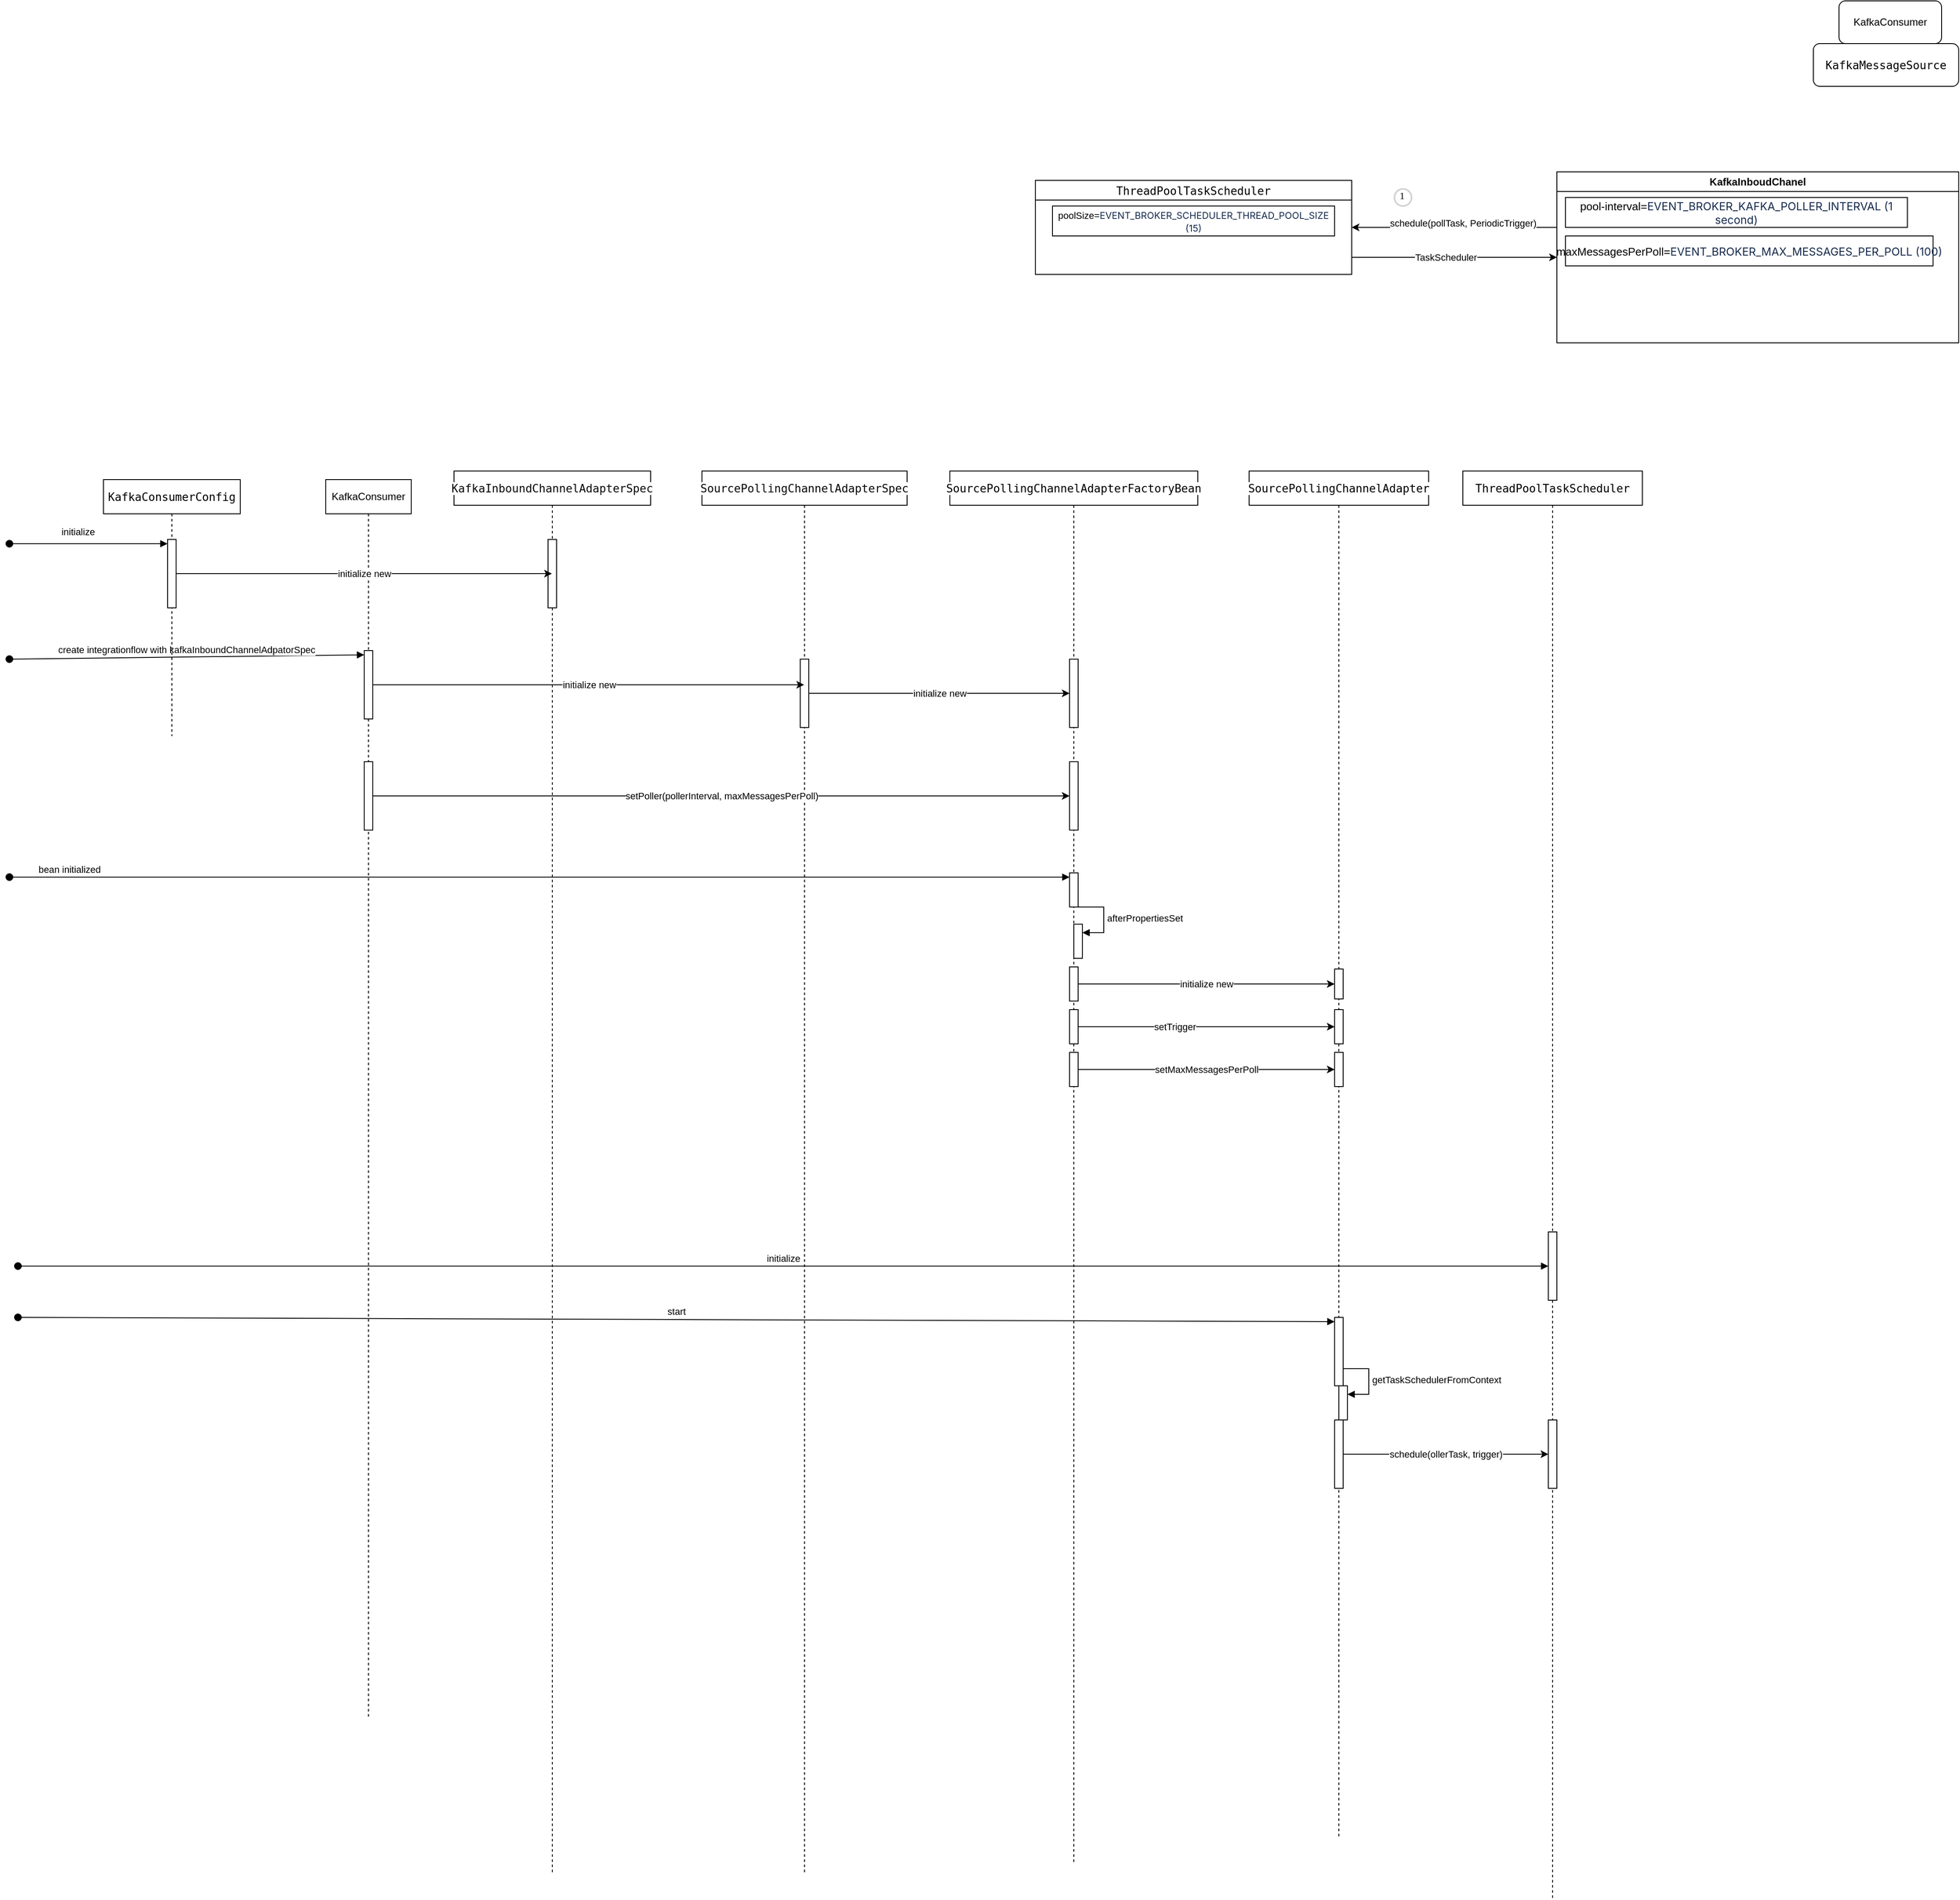 <mxfile version="24.4.2" type="github">
  <diagram name="Page-1" id="fZzsu9hmyL7Nlfl3KdEv">
    <mxGraphModel dx="3906" dy="1148" grid="1" gridSize="10" guides="1" tooltips="1" connect="1" arrows="1" fold="1" page="1" pageScale="1" pageWidth="850" pageHeight="1100" math="0" shadow="0">
      <root>
        <mxCell id="0" />
        <mxCell id="1" parent="0" />
        <mxCell id="QlcWedHpRXv3R7vnOEsD-1" value="&lt;div style=&quot;background-color:#ffffff;color:#080808&quot;&gt;&lt;pre style=&quot;font-family:&#39;JetBrains Mono&#39;,monospace;font-size:9.8pt;&quot;&gt;&lt;span style=&quot;color:#000000;&quot;&gt;KafkaMessageSource&lt;/span&gt;&lt;/pre&gt;&lt;/div&gt;" style="rounded=1;whiteSpace=wrap;html=1;" parent="1" vertex="1">
          <mxGeometry x="660" y="70" width="170" height="50" as="geometry" />
        </mxCell>
        <mxCell id="QlcWedHpRXv3R7vnOEsD-2" value="KafkaConsumer" style="rounded=1;whiteSpace=wrap;html=1;" parent="1" vertex="1">
          <mxGeometry x="690" y="20" width="120" height="50" as="geometry" />
        </mxCell>
        <mxCell id="QlcWedHpRXv3R7vnOEsD-10" value="KafkaInboudChanel" style="swimlane;whiteSpace=wrap;html=1;" parent="1" vertex="1">
          <mxGeometry x="360" y="220" width="470" height="200" as="geometry" />
        </mxCell>
        <mxCell id="QlcWedHpRXv3R7vnOEsD-9" value="&lt;font style=&quot;font-size: 13px;&quot;&gt;pool-interval=&lt;span style=&quot;color: rgb(23, 43, 77); font-family: -apple-system, BlinkMacSystemFont, &amp;quot;Segoe UI&amp;quot;, Roboto, Oxygen, Ubuntu, &amp;quot;Fira Sans&amp;quot;, &amp;quot;Droid Sans&amp;quot;, &amp;quot;Helvetica Neue&amp;quot;, sans-serif; text-align: start; background-color: rgb(255, 255, 255);&quot;&gt;EVENT_BROKER_KAFKA_POLLER_INTERVAL&lt;/span&gt;&lt;span style=&quot;color: rgb(23, 43, 77); font-family: -apple-system, BlinkMacSystemFont, &amp;quot;Segoe UI&amp;quot;, Roboto, Oxygen, Ubuntu, &amp;quot;Fira Sans&amp;quot;, &amp;quot;Droid Sans&amp;quot;, &amp;quot;Helvetica Neue&amp;quot;, sans-serif;&quot;&gt;&amp;nbsp;(1 second)&lt;/span&gt;&lt;/font&gt;" style="rounded=0;whiteSpace=wrap;html=1;align=center;" parent="QlcWedHpRXv3R7vnOEsD-10" vertex="1">
          <mxGeometry x="10" y="30" width="400" height="35" as="geometry" />
        </mxCell>
        <mxCell id="QlcWedHpRXv3R7vnOEsD-19" value="&lt;div style=&quot;text-align: start;&quot;&gt;&lt;span style=&quot;font-size: 13px; background-color: initial;&quot;&gt;maxMessagesPerPoll=&lt;/span&gt;&lt;span style=&quot;background-color: initial; font-size: 13px;&quot;&gt;&lt;font face=&quot;-apple-system, BlinkMacSystemFont, Segoe UI, Roboto, Oxygen, Ubuntu, Fira Sans, Droid Sans, Helvetica Neue, sans-serif&quot; color=&quot;#172b4d&quot;&gt;EVENT_BROKER_MAX_MESSAGES_PER_POLL&lt;/font&gt;&lt;/span&gt;&lt;span style=&quot;font-size: 13px; background-color: initial; color: rgb(23, 43, 77); font-family: -apple-system, BlinkMacSystemFont, &amp;quot;Segoe UI&amp;quot;, Roboto, Oxygen, Ubuntu, &amp;quot;Fira Sans&amp;quot;, &amp;quot;Droid Sans&amp;quot;, &amp;quot;Helvetica Neue&amp;quot;, sans-serif;&quot;&gt;&amp;nbsp;(100)&lt;/span&gt;&lt;/div&gt;" style="rounded=0;whiteSpace=wrap;html=1;align=center;" parent="QlcWedHpRXv3R7vnOEsD-10" vertex="1">
          <mxGeometry x="10" y="75" width="430" height="35" as="geometry" />
        </mxCell>
        <mxCell id="QlcWedHpRXv3R7vnOEsD-18" value="TaskScheduler" style="edgeStyle=orthogonalEdgeStyle;rounded=0;orthogonalLoop=1;jettySize=auto;html=1;entryX=0;entryY=0.5;entryDx=0;entryDy=0;" parent="1" source="QlcWedHpRXv3R7vnOEsD-13" target="QlcWedHpRXv3R7vnOEsD-10" edge="1">
          <mxGeometry x="-0.083" relative="1" as="geometry">
            <Array as="points">
              <mxPoint x="240" y="320" />
              <mxPoint x="240" y="320" />
            </Array>
            <mxPoint as="offset" />
          </mxGeometry>
        </mxCell>
        <mxCell id="QlcWedHpRXv3R7vnOEsD-13" value="&lt;pre style=&quot;color: rgb(8, 8, 8); font-weight: 400; font-family: &amp;quot;JetBrains Mono&amp;quot;, monospace; font-size: 9.8pt;&quot;&gt;&lt;span style=&quot;color: rgb(0, 0, 0);&quot;&gt;ThreadPoolTaskScheduler&lt;/span&gt;&lt;/pre&gt;" style="swimlane;whiteSpace=wrap;html=1;" parent="1" vertex="1">
          <mxGeometry x="-250" y="230" width="370" height="110" as="geometry" />
        </mxCell>
        <mxCell id="QlcWedHpRXv3R7vnOEsD-6" value="&lt;font style=&quot;font-size: 11px;&quot;&gt;poolSize=&lt;span style=&quot;color: rgb(23, 43, 77); font-family: -apple-system, BlinkMacSystemFont, &amp;quot;Segoe UI&amp;quot;, Roboto, Oxygen, Ubuntu, &amp;quot;Fira Sans&amp;quot;, &amp;quot;Droid Sans&amp;quot;, &amp;quot;Helvetica Neue&amp;quot;, sans-serif;&quot;&gt;EVENT_BROKER_SCHEDULER_THREAD_POOL_SIZE (15)&lt;/span&gt;&lt;/font&gt;" style="rounded=0;whiteSpace=wrap;html=1;align=center;" parent="QlcWedHpRXv3R7vnOEsD-13" vertex="1">
          <mxGeometry x="20" y="30" width="330" height="35" as="geometry" />
        </mxCell>
        <mxCell id="QlcWedHpRXv3R7vnOEsD-14" value="&lt;div&gt;schedule(pollTask, PeriodicTrigger)&lt;/div&gt;" style="edgeStyle=orthogonalEdgeStyle;rounded=0;orthogonalLoop=1;jettySize=auto;html=1;entryX=1;entryY=0.5;entryDx=0;entryDy=0;exitX=0;exitY=0.25;exitDx=0;exitDy=0;" parent="1" source="QlcWedHpRXv3R7vnOEsD-10" target="QlcWedHpRXv3R7vnOEsD-13" edge="1">
          <mxGeometry x="-0.02" y="-5" relative="1" as="geometry">
            <mxPoint x="320" y="275" as="sourcePoint" />
            <Array as="points">
              <mxPoint x="360" y="285" />
            </Array>
            <mxPoint as="offset" />
          </mxGeometry>
        </mxCell>
        <mxCell id="QlcWedHpRXv3R7vnOEsD-15" value="1" style="ellipse;whiteSpace=wrap;html=1;aspect=fixed;strokeWidth=2;fontFamily=Tahoma;spacingBottom=4;spacingRight=2;strokeColor=#d3d3d3;" parent="1" vertex="1">
          <mxGeometry x="170" y="240" width="20" height="20" as="geometry" />
        </mxCell>
        <mxCell id="QlcWedHpRXv3R7vnOEsD-20" value="&lt;div style=&quot;background-color:#ffffff;color:#080808&quot;&gt;&lt;pre style=&quot;font-family:&#39;JetBrains Mono&#39;,monospace;font-size:9.8pt;&quot;&gt;&lt;span style=&quot;color:#000000;&quot;&gt;SourcePollingChannelAdapter&lt;/span&gt;&lt;/pre&gt;&lt;/div&gt;" style="shape=umlLifeline;perimeter=lifelinePerimeter;whiteSpace=wrap;html=1;container=1;dropTarget=0;collapsible=0;recursiveResize=0;outlineConnect=0;portConstraint=eastwest;newEdgeStyle={&quot;curved&quot;:0,&quot;rounded&quot;:0};" parent="1" vertex="1">
          <mxGeometry y="570" width="210" height="1600" as="geometry" />
        </mxCell>
        <mxCell id="QlcWedHpRXv3R7vnOEsD-53" value="" style="html=1;points=[[0,0,0,0,5],[0,1,0,0,-5],[1,0,0,0,5],[1,1,0,0,-5]];perimeter=orthogonalPerimeter;outlineConnect=0;targetShapes=umlLifeline;portConstraint=eastwest;newEdgeStyle={&quot;curved&quot;:0,&quot;rounded&quot;:0};" parent="QlcWedHpRXv3R7vnOEsD-20" vertex="1">
          <mxGeometry x="100" y="582.5" width="10" height="35" as="geometry" />
        </mxCell>
        <mxCell id="QlcWedHpRXv3R7vnOEsD-94" value="" style="html=1;points=[[0,0,0,0,5],[0,1,0,0,-5],[1,0,0,0,5],[1,1,0,0,-5]];perimeter=orthogonalPerimeter;outlineConnect=0;targetShapes=umlLifeline;portConstraint=eastwest;newEdgeStyle={&quot;curved&quot;:0,&quot;rounded&quot;:0};" parent="QlcWedHpRXv3R7vnOEsD-20" vertex="1">
          <mxGeometry x="100" y="680" width="10" height="40" as="geometry" />
        </mxCell>
        <mxCell id="M7ghHzg6LirNKr-ro0C7-3" value="" style="html=1;points=[[0,0,0,0,5],[0,1,0,0,-5],[1,0,0,0,5],[1,1,0,0,-5]];perimeter=orthogonalPerimeter;outlineConnect=0;targetShapes=umlLifeline;portConstraint=eastwest;newEdgeStyle={&quot;curved&quot;:0,&quot;rounded&quot;:0};" vertex="1" parent="QlcWedHpRXv3R7vnOEsD-20">
          <mxGeometry x="100" y="990" width="10" height="80" as="geometry" />
        </mxCell>
        <mxCell id="M7ghHzg6LirNKr-ro0C7-5" value="" style="html=1;points=[[0,0,0,0,5],[0,1,0,0,-5],[1,0,0,0,5],[1,1,0,0,-5]];perimeter=orthogonalPerimeter;outlineConnect=0;targetShapes=umlLifeline;portConstraint=eastwest;newEdgeStyle={&quot;curved&quot;:0,&quot;rounded&quot;:0};" vertex="1" parent="QlcWedHpRXv3R7vnOEsD-20">
          <mxGeometry x="105" y="1070" width="10" height="40" as="geometry" />
        </mxCell>
        <mxCell id="M7ghHzg6LirNKr-ro0C7-6" value="getTaskSchedulerFromContext" style="html=1;align=left;spacingLeft=2;endArrow=block;rounded=0;edgeStyle=orthogonalEdgeStyle;curved=0;rounded=0;" edge="1" target="M7ghHzg6LirNKr-ro0C7-5" parent="QlcWedHpRXv3R7vnOEsD-20">
          <mxGeometry relative="1" as="geometry">
            <mxPoint x="110" y="1050" as="sourcePoint" />
            <Array as="points">
              <mxPoint x="140" y="1080" />
            </Array>
          </mxGeometry>
        </mxCell>
        <mxCell id="M7ghHzg6LirNKr-ro0C7-7" value="" style="html=1;points=[[0,0,0,0,5],[0,1,0,0,-5],[1,0,0,0,5],[1,1,0,0,-5]];perimeter=orthogonalPerimeter;outlineConnect=0;targetShapes=umlLifeline;portConstraint=eastwest;newEdgeStyle={&quot;curved&quot;:0,&quot;rounded&quot;:0};" vertex="1" parent="QlcWedHpRXv3R7vnOEsD-20">
          <mxGeometry x="100" y="1110" width="10" height="80" as="geometry" />
        </mxCell>
        <mxCell id="QlcWedHpRXv3R7vnOEsD-21" value="&lt;div style=&quot;background-color:#ffffff;color:#080808&quot;&gt;&lt;pre style=&quot;font-family:&#39;JetBrains Mono&#39;,monospace;font-size:9.8pt;&quot;&gt;&lt;pre style=&quot;background-color: rgb(251, 251, 251); font-family: &amp;quot;JetBrains Mono&amp;quot;, monospace; font-size: 9.8pt;&quot;&gt;&lt;span style=&quot;color: rgb(0, 0, 0);&quot;&gt;ThreadPoolTaskScheduler&lt;/span&gt;&lt;/pre&gt;&lt;/pre&gt;&lt;/div&gt;" style="shape=umlLifeline;perimeter=lifelinePerimeter;whiteSpace=wrap;html=1;container=1;dropTarget=0;collapsible=0;recursiveResize=0;outlineConnect=0;portConstraint=eastwest;newEdgeStyle={&quot;curved&quot;:0,&quot;rounded&quot;:0};" parent="1" vertex="1">
          <mxGeometry x="250" y="570" width="210" height="1670" as="geometry" />
        </mxCell>
        <mxCell id="M7ghHzg6LirNKr-ro0C7-2" value="" style="html=1;points=[[0,0,0,0,5],[0,1,0,0,-5],[1,0,0,0,5],[1,1,0,0,-5]];perimeter=orthogonalPerimeter;outlineConnect=0;targetShapes=umlLifeline;portConstraint=eastwest;newEdgeStyle={&quot;curved&quot;:0,&quot;rounded&quot;:0};" vertex="1" parent="QlcWedHpRXv3R7vnOEsD-21">
          <mxGeometry x="100" y="890" width="10" height="80" as="geometry" />
        </mxCell>
        <mxCell id="M7ghHzg6LirNKr-ro0C7-8" value="" style="html=1;points=[[0,0,0,0,5],[0,1,0,0,-5],[1,0,0,0,5],[1,1,0,0,-5]];perimeter=orthogonalPerimeter;outlineConnect=0;targetShapes=umlLifeline;portConstraint=eastwest;newEdgeStyle={&quot;curved&quot;:0,&quot;rounded&quot;:0};" vertex="1" parent="QlcWedHpRXv3R7vnOEsD-21">
          <mxGeometry x="100" y="1110" width="10" height="80" as="geometry" />
        </mxCell>
        <mxCell id="QlcWedHpRXv3R7vnOEsD-22" value="&lt;div style=&quot;background-color:#ffffff;color:#080808&quot;&gt;&lt;pre style=&quot;font-family:&#39;JetBrains Mono&#39;,monospace;font-size:9.8pt;&quot;&gt;&lt;div&gt;&lt;pre style=&quot;font-family:&#39;JetBrains Mono&#39;,monospace;font-size:9.8pt;&quot;&gt;&lt;span style=&quot;color:#000000;&quot;&gt;SourcePollingChannelAdapterFactoryBean&lt;/span&gt;&lt;/pre&gt;&lt;/div&gt;&lt;/pre&gt;&lt;/div&gt;" style="shape=umlLifeline;whiteSpace=wrap;html=1;container=1;dropTarget=0;collapsible=0;recursiveResize=0;outlineConnect=0;portConstraint=eastwest;newEdgeStyle={&quot;curved&quot;:0,&quot;rounded&quot;:0};points=[[0,0,0,0,5],[0,1,0,0,-5],[1,0,0,0,5],[1,1,0,0,-5]];perimeter=rectanglePerimeter;targetShapes=umlLifeline;participant=label;" parent="1" vertex="1">
          <mxGeometry x="-350" y="570" width="290" height="1630" as="geometry" />
        </mxCell>
        <mxCell id="QlcWedHpRXv3R7vnOEsD-69" value="" style="html=1;points=[[0,0,0,0,5],[0,1,0,0,-5],[1,0,0,0,5],[1,1,0,0,-5]];perimeter=orthogonalPerimeter;outlineConnect=0;targetShapes=umlLifeline;portConstraint=eastwest;newEdgeStyle={&quot;curved&quot;:0,&quot;rounded&quot;:0};" parent="QlcWedHpRXv3R7vnOEsD-22" vertex="1">
          <mxGeometry x="140" y="220" width="10" height="80" as="geometry" />
        </mxCell>
        <mxCell id="QlcWedHpRXv3R7vnOEsD-76" value="" style="html=1;points=[[0,0,0,0,5],[0,1,0,0,-5],[1,0,0,0,5],[1,1,0,0,-5]];perimeter=orthogonalPerimeter;outlineConnect=0;targetShapes=umlLifeline;portConstraint=eastwest;newEdgeStyle={&quot;curved&quot;:0,&quot;rounded&quot;:0};" parent="QlcWedHpRXv3R7vnOEsD-22" vertex="1">
          <mxGeometry x="140" y="340" width="10" height="80" as="geometry" />
        </mxCell>
        <mxCell id="QlcWedHpRXv3R7vnOEsD-79" value="" style="html=1;points=[[0,0,0,0,5],[0,1,0,0,-5],[1,0,0,0,5],[1,1,0,0,-5]];perimeter=orthogonalPerimeter;outlineConnect=0;targetShapes=umlLifeline;portConstraint=eastwest;newEdgeStyle={&quot;curved&quot;:0,&quot;rounded&quot;:0};" parent="QlcWedHpRXv3R7vnOEsD-22" vertex="1">
          <mxGeometry x="140" y="470" width="10" height="40" as="geometry" />
        </mxCell>
        <mxCell id="QlcWedHpRXv3R7vnOEsD-80" value="bean initialized" style="html=1;verticalAlign=bottom;startArrow=oval;endArrow=block;startSize=8;curved=0;rounded=0;entryX=0;entryY=0;entryDx=0;entryDy=5;" parent="QlcWedHpRXv3R7vnOEsD-22" target="QlcWedHpRXv3R7vnOEsD-79" edge="1">
          <mxGeometry x="-0.887" relative="1" as="geometry">
            <mxPoint x="-1100" y="475" as="sourcePoint" />
            <mxPoint as="offset" />
          </mxGeometry>
        </mxCell>
        <mxCell id="QlcWedHpRXv3R7vnOEsD-81" value="" style="html=1;points=[[0,0,0,0,5],[0,1,0,0,-5],[1,0,0,0,5],[1,1,0,0,-5]];perimeter=orthogonalPerimeter;outlineConnect=0;targetShapes=umlLifeline;portConstraint=eastwest;newEdgeStyle={&quot;curved&quot;:0,&quot;rounded&quot;:0};" parent="QlcWedHpRXv3R7vnOEsD-22" vertex="1">
          <mxGeometry x="145" y="530" width="10" height="40" as="geometry" />
        </mxCell>
        <mxCell id="QlcWedHpRXv3R7vnOEsD-82" value="afterPropertiesSet" style="html=1;align=left;spacingLeft=2;endArrow=block;rounded=0;edgeStyle=orthogonalEdgeStyle;curved=0;rounded=0;" parent="QlcWedHpRXv3R7vnOEsD-22" target="QlcWedHpRXv3R7vnOEsD-81" edge="1">
          <mxGeometry relative="1" as="geometry">
            <mxPoint x="150" y="510" as="sourcePoint" />
            <Array as="points">
              <mxPoint x="180" y="540" />
            </Array>
          </mxGeometry>
        </mxCell>
        <mxCell id="QlcWedHpRXv3R7vnOEsD-84" value="" style="html=1;points=[[0,0,0,0,5],[0,1,0,0,-5],[1,0,0,0,5],[1,1,0,0,-5]];perimeter=orthogonalPerimeter;outlineConnect=0;targetShapes=umlLifeline;portConstraint=eastwest;newEdgeStyle={&quot;curved&quot;:0,&quot;rounded&quot;:0};" parent="QlcWedHpRXv3R7vnOEsD-22" vertex="1">
          <mxGeometry x="140" y="580" width="10" height="40" as="geometry" />
        </mxCell>
        <mxCell id="QlcWedHpRXv3R7vnOEsD-89" value="" style="html=1;points=[[0,0,0,0,5],[0,1,0,0,-5],[1,0,0,0,5],[1,1,0,0,-5]];perimeter=orthogonalPerimeter;outlineConnect=0;targetShapes=umlLifeline;portConstraint=eastwest;newEdgeStyle={&quot;curved&quot;:0,&quot;rounded&quot;:0};" parent="QlcWedHpRXv3R7vnOEsD-22" vertex="1">
          <mxGeometry x="140" y="630" width="10" height="40" as="geometry" />
        </mxCell>
        <mxCell id="QlcWedHpRXv3R7vnOEsD-93" value="" style="html=1;points=[[0,0,0,0,5],[0,1,0,0,-5],[1,0,0,0,5],[1,1,0,0,-5]];perimeter=orthogonalPerimeter;outlineConnect=0;targetShapes=umlLifeline;portConstraint=eastwest;newEdgeStyle={&quot;curved&quot;:0,&quot;rounded&quot;:0};" parent="QlcWedHpRXv3R7vnOEsD-22" vertex="1">
          <mxGeometry x="140" y="680" width="10" height="40" as="geometry" />
        </mxCell>
        <mxCell id="QlcWedHpRXv3R7vnOEsD-54" value="KafkaConsumer" style="shape=umlLifeline;perimeter=lifelinePerimeter;whiteSpace=wrap;html=1;container=1;dropTarget=0;collapsible=0;recursiveResize=0;outlineConnect=0;portConstraint=eastwest;newEdgeStyle={&quot;curved&quot;:0,&quot;rounded&quot;:0};" parent="1" vertex="1">
          <mxGeometry x="-1080" y="580" width="100" height="1450" as="geometry" />
        </mxCell>
        <mxCell id="QlcWedHpRXv3R7vnOEsD-62" value="" style="html=1;points=[[0,0,0,0,5],[0,1,0,0,-5],[1,0,0,0,5],[1,1,0,0,-5]];perimeter=orthogonalPerimeter;outlineConnect=0;targetShapes=umlLifeline;portConstraint=eastwest;newEdgeStyle={&quot;curved&quot;:0,&quot;rounded&quot;:0};" parent="QlcWedHpRXv3R7vnOEsD-54" vertex="1">
          <mxGeometry x="45" y="200" width="10" height="80" as="geometry" />
        </mxCell>
        <mxCell id="QlcWedHpRXv3R7vnOEsD-63" value="create integrationflow with kafkaInboundChannelAdpatorSpec" style="html=1;verticalAlign=bottom;startArrow=oval;endArrow=block;startSize=8;curved=0;rounded=0;entryX=0;entryY=0;entryDx=0;entryDy=5;" parent="QlcWedHpRXv3R7vnOEsD-54" target="QlcWedHpRXv3R7vnOEsD-62" edge="1">
          <mxGeometry relative="1" as="geometry">
            <mxPoint x="-370" y="210" as="sourcePoint" />
          </mxGeometry>
        </mxCell>
        <mxCell id="QlcWedHpRXv3R7vnOEsD-72" value="" style="html=1;points=[[0,0,0,0,5],[0,1,0,0,-5],[1,0,0,0,5],[1,1,0,0,-5]];perimeter=orthogonalPerimeter;outlineConnect=0;targetShapes=umlLifeline;portConstraint=eastwest;newEdgeStyle={&quot;curved&quot;:0,&quot;rounded&quot;:0};" parent="QlcWedHpRXv3R7vnOEsD-54" vertex="1">
          <mxGeometry x="45" y="330" width="10" height="80" as="geometry" />
        </mxCell>
        <mxCell id="QlcWedHpRXv3R7vnOEsD-55" value="&lt;div style=&quot;background-color:#ffffff;color:#080808&quot;&gt;&lt;pre style=&quot;font-family:&#39;JetBrains Mono&#39;,monospace;font-size:9.8pt;&quot;&gt;&lt;span style=&quot;color:#000000;&quot;&gt;KafkaConsumerConfig&lt;/span&gt;&lt;/pre&gt;&lt;/div&gt;" style="shape=umlLifeline;perimeter=lifelinePerimeter;whiteSpace=wrap;html=1;container=1;dropTarget=0;collapsible=0;recursiveResize=0;outlineConnect=0;portConstraint=eastwest;newEdgeStyle={&quot;curved&quot;:0,&quot;rounded&quot;:0};" parent="1" vertex="1">
          <mxGeometry x="-1340" y="580" width="160" height="300" as="geometry" />
        </mxCell>
        <mxCell id="QlcWedHpRXv3R7vnOEsD-57" value="" style="html=1;points=[[0,0,0,0,5],[0,1,0,0,-5],[1,0,0,0,5],[1,1,0,0,-5]];perimeter=orthogonalPerimeter;outlineConnect=0;targetShapes=umlLifeline;portConstraint=eastwest;newEdgeStyle={&quot;curved&quot;:0,&quot;rounded&quot;:0};" parent="QlcWedHpRXv3R7vnOEsD-55" vertex="1">
          <mxGeometry x="75" y="70" width="10" height="80" as="geometry" />
        </mxCell>
        <mxCell id="QlcWedHpRXv3R7vnOEsD-58" value="initialize" style="html=1;verticalAlign=bottom;startArrow=oval;endArrow=block;startSize=8;curved=0;rounded=0;entryX=0;entryY=0;entryDx=0;entryDy=5;" parent="QlcWedHpRXv3R7vnOEsD-55" target="QlcWedHpRXv3R7vnOEsD-57" edge="1">
          <mxGeometry x="-0.135" y="5" relative="1" as="geometry">
            <mxPoint x="-110" y="75" as="sourcePoint" />
            <mxPoint as="offset" />
          </mxGeometry>
        </mxCell>
        <mxCell id="QlcWedHpRXv3R7vnOEsD-56" value="&lt;div style=&quot;background-color:#ffffff;color:#080808&quot;&gt;&lt;pre style=&quot;font-family:&#39;JetBrains Mono&#39;,monospace;font-size:9.8pt;&quot;&gt;&lt;div&gt;&lt;pre style=&quot;font-family:&#39;JetBrains Mono&#39;,monospace;font-size:9.8pt;&quot;&gt;KafkaInboundChannelAdapterSpec&lt;/pre&gt;&lt;/div&gt;&lt;/pre&gt;&lt;/div&gt;" style="shape=umlLifeline;perimeter=lifelinePerimeter;whiteSpace=wrap;html=1;container=1;dropTarget=0;collapsible=0;recursiveResize=0;outlineConnect=0;portConstraint=eastwest;newEdgeStyle={&quot;curved&quot;:0,&quot;rounded&quot;:0};" parent="1" vertex="1">
          <mxGeometry x="-930" y="570" width="230" height="1640" as="geometry" />
        </mxCell>
        <mxCell id="QlcWedHpRXv3R7vnOEsD-60" value="" style="html=1;points=[[0,0,0,0,5],[0,1,0,0,-5],[1,0,0,0,5],[1,1,0,0,-5]];perimeter=orthogonalPerimeter;outlineConnect=0;targetShapes=umlLifeline;portConstraint=eastwest;newEdgeStyle={&quot;curved&quot;:0,&quot;rounded&quot;:0};" parent="QlcWedHpRXv3R7vnOEsD-56" vertex="1">
          <mxGeometry x="110" y="80" width="10" height="80" as="geometry" />
        </mxCell>
        <mxCell id="QlcWedHpRXv3R7vnOEsD-59" value="initialize new" style="edgeStyle=orthogonalEdgeStyle;rounded=0;orthogonalLoop=1;jettySize=auto;html=1;curved=0;" parent="1" source="QlcWedHpRXv3R7vnOEsD-57" target="QlcWedHpRXv3R7vnOEsD-56" edge="1">
          <mxGeometry relative="1" as="geometry">
            <Array as="points">
              <mxPoint x="-950" y="690" />
              <mxPoint x="-950" y="690" />
            </Array>
          </mxGeometry>
        </mxCell>
        <mxCell id="QlcWedHpRXv3R7vnOEsD-64" value="&lt;div style=&quot;background-color:#ffffff;color:#080808&quot;&gt;&lt;pre style=&quot;font-family:&#39;JetBrains Mono&#39;,monospace;font-size:9.8pt;&quot;&gt;SourcePollingChannelAdapterSpec&lt;/pre&gt;&lt;/div&gt;" style="shape=umlLifeline;perimeter=lifelinePerimeter;whiteSpace=wrap;html=1;container=1;dropTarget=0;collapsible=0;recursiveResize=0;outlineConnect=0;portConstraint=eastwest;newEdgeStyle={&quot;curved&quot;:0,&quot;rounded&quot;:0};" parent="1" vertex="1">
          <mxGeometry x="-640" y="570" width="240" height="1640" as="geometry" />
        </mxCell>
        <mxCell id="QlcWedHpRXv3R7vnOEsD-66" value="" style="html=1;points=[[0,0,0,0,5],[0,1,0,0,-5],[1,0,0,0,5],[1,1,0,0,-5]];perimeter=orthogonalPerimeter;outlineConnect=0;targetShapes=umlLifeline;portConstraint=eastwest;newEdgeStyle={&quot;curved&quot;:0,&quot;rounded&quot;:0};" parent="QlcWedHpRXv3R7vnOEsD-64" vertex="1">
          <mxGeometry x="115" y="220" width="10" height="80" as="geometry" />
        </mxCell>
        <mxCell id="QlcWedHpRXv3R7vnOEsD-65" value="initialize new" style="edgeStyle=orthogonalEdgeStyle;rounded=0;orthogonalLoop=1;jettySize=auto;html=1;curved=0;" parent="1" source="QlcWedHpRXv3R7vnOEsD-62" target="QlcWedHpRXv3R7vnOEsD-64" edge="1">
          <mxGeometry relative="1" as="geometry">
            <Array as="points">
              <mxPoint x="-660" y="820" />
              <mxPoint x="-660" y="820" />
            </Array>
          </mxGeometry>
        </mxCell>
        <mxCell id="QlcWedHpRXv3R7vnOEsD-71" value="initialize new" style="edgeStyle=orthogonalEdgeStyle;rounded=0;orthogonalLoop=1;jettySize=auto;html=1;curved=0;" parent="1" source="QlcWedHpRXv3R7vnOEsD-66" target="QlcWedHpRXv3R7vnOEsD-69" edge="1">
          <mxGeometry relative="1" as="geometry" />
        </mxCell>
        <mxCell id="QlcWedHpRXv3R7vnOEsD-75" value="setPoller(pollerInterval, maxMessagesPerPoll)" style="edgeStyle=orthogonalEdgeStyle;rounded=0;orthogonalLoop=1;jettySize=auto;html=1;curved=0;" parent="1" source="QlcWedHpRXv3R7vnOEsD-72" target="QlcWedHpRXv3R7vnOEsD-76" edge="1">
          <mxGeometry relative="1" as="geometry">
            <Array as="points">
              <mxPoint x="-410" y="950" />
              <mxPoint x="-410" y="950" />
            </Array>
          </mxGeometry>
        </mxCell>
        <mxCell id="QlcWedHpRXv3R7vnOEsD-85" value="initialize new" style="edgeStyle=orthogonalEdgeStyle;rounded=0;orthogonalLoop=1;jettySize=auto;html=1;curved=0;" parent="1" source="QlcWedHpRXv3R7vnOEsD-84" target="QlcWedHpRXv3R7vnOEsD-53" edge="1">
          <mxGeometry relative="1" as="geometry" />
        </mxCell>
        <mxCell id="QlcWedHpRXv3R7vnOEsD-90" value="" style="html=1;points=[[0,0,0,0,5],[0,1,0,0,-5],[1,0,0,0,5],[1,1,0,0,-5]];perimeter=orthogonalPerimeter;outlineConnect=0;targetShapes=umlLifeline;portConstraint=eastwest;newEdgeStyle={&quot;curved&quot;:0,&quot;rounded&quot;:0};" parent="1" vertex="1">
          <mxGeometry x="100" y="1200" width="10" height="40" as="geometry" />
        </mxCell>
        <mxCell id="QlcWedHpRXv3R7vnOEsD-91" value="setTrigger" style="edgeStyle=orthogonalEdgeStyle;rounded=0;orthogonalLoop=1;jettySize=auto;html=1;curved=0;" parent="1" source="QlcWedHpRXv3R7vnOEsD-89" target="QlcWedHpRXv3R7vnOEsD-90" edge="1">
          <mxGeometry x="-0.25" relative="1" as="geometry">
            <Array as="points">
              <mxPoint x="-170" y="1220" />
              <mxPoint x="-170" y="1220" />
            </Array>
            <mxPoint as="offset" />
          </mxGeometry>
        </mxCell>
        <mxCell id="QlcWedHpRXv3R7vnOEsD-92" value="setMaxMessagesPerPoll" style="edgeStyle=orthogonalEdgeStyle;rounded=0;orthogonalLoop=1;jettySize=auto;html=1;curved=0;" parent="1" source="QlcWedHpRXv3R7vnOEsD-93" target="QlcWedHpRXv3R7vnOEsD-94" edge="1">
          <mxGeometry relative="1" as="geometry">
            <Array as="points">
              <mxPoint x="-170" y="1270" />
              <mxPoint x="-170" y="1270" />
            </Array>
            <mxPoint as="offset" />
          </mxGeometry>
        </mxCell>
        <mxCell id="M7ghHzg6LirNKr-ro0C7-1" value="initialize" style="html=1;verticalAlign=bottom;startArrow=oval;startFill=1;endArrow=block;startSize=8;curved=0;rounded=0;" edge="1" parent="1" target="M7ghHzg6LirNKr-ro0C7-2">
          <mxGeometry width="60" relative="1" as="geometry">
            <mxPoint x="-1440" y="1500" as="sourcePoint" />
            <mxPoint x="-1500" y="1510" as="targetPoint" />
          </mxGeometry>
        </mxCell>
        <mxCell id="M7ghHzg6LirNKr-ro0C7-4" value="start" style="html=1;verticalAlign=bottom;startArrow=oval;endArrow=block;startSize=8;curved=0;rounded=0;entryX=0;entryY=0;entryDx=0;entryDy=5;" edge="1" target="M7ghHzg6LirNKr-ro0C7-3" parent="1">
          <mxGeometry relative="1" as="geometry">
            <mxPoint x="-1440" y="1560" as="sourcePoint" />
          </mxGeometry>
        </mxCell>
        <mxCell id="M7ghHzg6LirNKr-ro0C7-9" value="schedule(ollerTask, trigger)" style="edgeStyle=orthogonalEdgeStyle;rounded=0;orthogonalLoop=1;jettySize=auto;html=1;curved=0;" edge="1" parent="1" source="M7ghHzg6LirNKr-ro0C7-7" target="M7ghHzg6LirNKr-ro0C7-8">
          <mxGeometry relative="1" as="geometry" />
        </mxCell>
      </root>
    </mxGraphModel>
  </diagram>
</mxfile>
